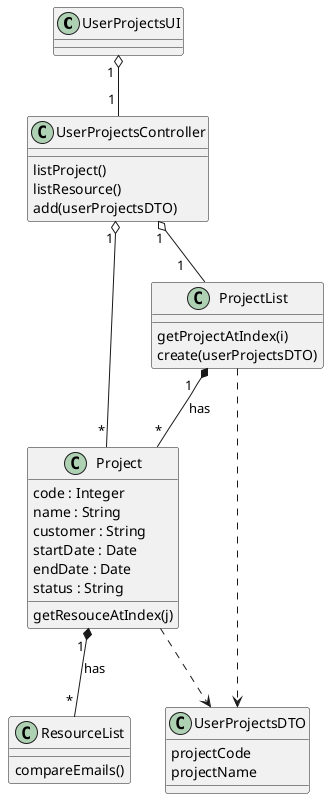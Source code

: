 @startuml

class UserProjectsUI {
}

class UserProjectsController {
'accounts: List<Account>
listProject()
listResource()
add(userProjectsDTO)
}

class Project {
code : Integer
name : String
customer : String
startDate : Date
endDate : Date
status : String
getResouceAtIndex(j)
}

class ProjectList {
getProjectAtIndex(i)
create(userProjectsDTO)
}

class UserProjectsDTO{
projectCode
projectName
}

class ResourceList {
compareEmails()
}

ProjectList "                                          1" *-- "*" Project : has
UserProjectsUI "       1" o-- "           1" UserProjectsController
UserProjectsController "1" o-- "                                                 1" ProjectList
ProjectList ..> UserProjectsDTO
Project ..> UserProjectsDTO
UserProjectsController "           1" o-- "               *" Project
Project "                     1" *-- "     *" ResourceList : has

@enduml